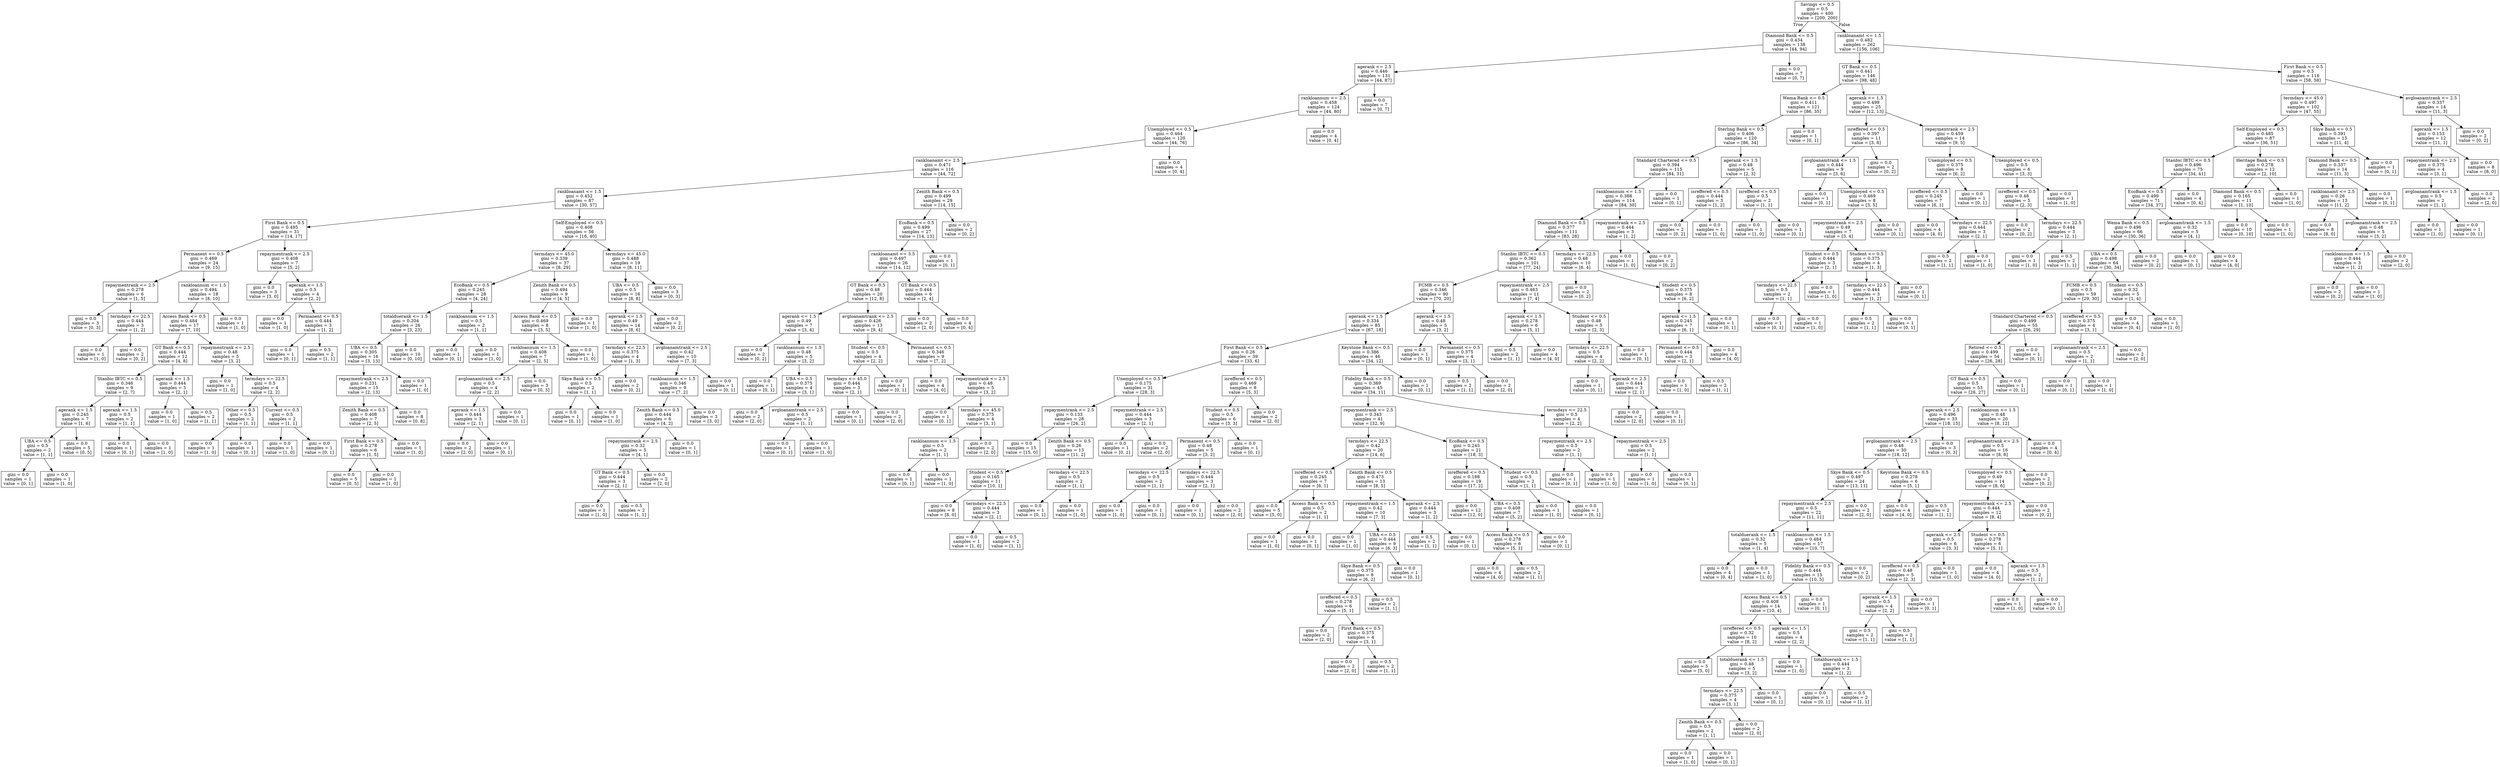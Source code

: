 digraph Tree {
node [shape=box] ;
0 [label="Savings <= 0.5\ngini = 0.5\nsamples = 400\nvalue = [200, 200]"] ;
1 [label="Diamond Bank <= 0.5\ngini = 0.434\nsamples = 138\nvalue = [44, 94]"] ;
0 -> 1 [labeldistance=2.5, labelangle=45, headlabel="True"] ;
2 [label="agerank <= 2.5\ngini = 0.446\nsamples = 131\nvalue = [44, 87]"] ;
1 -> 2 ;
3 [label="rankloannum <= 2.5\ngini = 0.458\nsamples = 124\nvalue = [44, 80]"] ;
2 -> 3 ;
4 [label="Unemployed <= 0.5\ngini = 0.464\nsamples = 120\nvalue = [44, 76]"] ;
3 -> 4 ;
5 [label="rankloanamt <= 2.5\ngini = 0.471\nsamples = 116\nvalue = [44, 72]"] ;
4 -> 5 ;
6 [label="rankloanamt <= 1.5\ngini = 0.452\nsamples = 87\nvalue = [30, 57]"] ;
5 -> 6 ;
7 [label="First Bank <= 0.5\ngini = 0.495\nsamples = 31\nvalue = [14, 17]"] ;
6 -> 7 ;
8 [label="Permanent <= 0.5\ngini = 0.469\nsamples = 24\nvalue = [9, 15]"] ;
7 -> 8 ;
9 [label="repaymentrank <= 2.5\ngini = 0.278\nsamples = 6\nvalue = [1, 5]"] ;
8 -> 9 ;
10 [label="gini = 0.0\nsamples = 3\nvalue = [0, 3]"] ;
9 -> 10 ;
11 [label="termdays <= 22.5\ngini = 0.444\nsamples = 3\nvalue = [1, 2]"] ;
9 -> 11 ;
12 [label="gini = 0.0\nsamples = 1\nvalue = [1, 0]"] ;
11 -> 12 ;
13 [label="gini = 0.0\nsamples = 2\nvalue = [0, 2]"] ;
11 -> 13 ;
14 [label="rankloannum <= 1.5\ngini = 0.494\nsamples = 18\nvalue = [8, 10]"] ;
8 -> 14 ;
15 [label="Access Bank <= 0.5\ngini = 0.484\nsamples = 17\nvalue = [7, 10]"] ;
14 -> 15 ;
16 [label="GT Bank <= 0.5\ngini = 0.444\nsamples = 12\nvalue = [4, 8]"] ;
15 -> 16 ;
17 [label="Stanbic IBTC <= 0.5\ngini = 0.346\nsamples = 9\nvalue = [2, 7]"] ;
16 -> 17 ;
18 [label="agerank <= 1.5\ngini = 0.245\nsamples = 7\nvalue = [1, 6]"] ;
17 -> 18 ;
19 [label="UBA <= 0.5\ngini = 0.5\nsamples = 2\nvalue = [1, 1]"] ;
18 -> 19 ;
20 [label="gini = 0.0\nsamples = 1\nvalue = [0, 1]"] ;
19 -> 20 ;
21 [label="gini = 0.0\nsamples = 1\nvalue = [1, 0]"] ;
19 -> 21 ;
22 [label="gini = 0.0\nsamples = 5\nvalue = [0, 5]"] ;
18 -> 22 ;
23 [label="agerank <= 1.5\ngini = 0.5\nsamples = 2\nvalue = [1, 1]"] ;
17 -> 23 ;
24 [label="gini = 0.0\nsamples = 1\nvalue = [0, 1]"] ;
23 -> 24 ;
25 [label="gini = 0.0\nsamples = 1\nvalue = [1, 0]"] ;
23 -> 25 ;
26 [label="agerank <= 1.5\ngini = 0.444\nsamples = 3\nvalue = [2, 1]"] ;
16 -> 26 ;
27 [label="gini = 0.0\nsamples = 1\nvalue = [1, 0]"] ;
26 -> 27 ;
28 [label="gini = 0.5\nsamples = 2\nvalue = [1, 1]"] ;
26 -> 28 ;
29 [label="repaymentrank <= 2.5\ngini = 0.48\nsamples = 5\nvalue = [3, 2]"] ;
15 -> 29 ;
30 [label="gini = 0.0\nsamples = 1\nvalue = [1, 0]"] ;
29 -> 30 ;
31 [label="termdays <= 22.5\ngini = 0.5\nsamples = 4\nvalue = [2, 2]"] ;
29 -> 31 ;
32 [label="Other <= 0.5\ngini = 0.5\nsamples = 2\nvalue = [1, 1]"] ;
31 -> 32 ;
33 [label="gini = 0.0\nsamples = 1\nvalue = [1, 0]"] ;
32 -> 33 ;
34 [label="gini = 0.0\nsamples = 1\nvalue = [0, 1]"] ;
32 -> 34 ;
35 [label="Current <= 0.5\ngini = 0.5\nsamples = 2\nvalue = [1, 1]"] ;
31 -> 35 ;
36 [label="gini = 0.0\nsamples = 1\nvalue = [1, 0]"] ;
35 -> 36 ;
37 [label="gini = 0.0\nsamples = 1\nvalue = [0, 1]"] ;
35 -> 37 ;
38 [label="gini = 0.0\nsamples = 1\nvalue = [1, 0]"] ;
14 -> 38 ;
39 [label="repaymentrank <= 2.5\ngini = 0.408\nsamples = 7\nvalue = [5, 2]"] ;
7 -> 39 ;
40 [label="gini = 0.0\nsamples = 3\nvalue = [3, 0]"] ;
39 -> 40 ;
41 [label="agerank <= 1.5\ngini = 0.5\nsamples = 4\nvalue = [2, 2]"] ;
39 -> 41 ;
42 [label="gini = 0.0\nsamples = 1\nvalue = [1, 0]"] ;
41 -> 42 ;
43 [label="Permanent <= 0.5\ngini = 0.444\nsamples = 3\nvalue = [1, 2]"] ;
41 -> 43 ;
44 [label="gini = 0.0\nsamples = 1\nvalue = [0, 1]"] ;
43 -> 44 ;
45 [label="gini = 0.5\nsamples = 2\nvalue = [1, 1]"] ;
43 -> 45 ;
46 [label="Self-Employed <= 0.5\ngini = 0.408\nsamples = 56\nvalue = [16, 40]"] ;
6 -> 46 ;
47 [label="termdays <= 45.0\ngini = 0.339\nsamples = 37\nvalue = [8, 29]"] ;
46 -> 47 ;
48 [label="EcoBank <= 0.5\ngini = 0.245\nsamples = 28\nvalue = [4, 24]"] ;
47 -> 48 ;
49 [label="totalduerank <= 1.5\ngini = 0.204\nsamples = 26\nvalue = [3, 23]"] ;
48 -> 49 ;
50 [label="UBA <= 0.5\ngini = 0.305\nsamples = 16\nvalue = [3, 13]"] ;
49 -> 50 ;
51 [label="repaymentrank <= 2.5\ngini = 0.231\nsamples = 15\nvalue = [2, 13]"] ;
50 -> 51 ;
52 [label="Zenith Bank <= 0.5\ngini = 0.408\nsamples = 7\nvalue = [2, 5]"] ;
51 -> 52 ;
53 [label="First Bank <= 0.5\ngini = 0.278\nsamples = 6\nvalue = [1, 5]"] ;
52 -> 53 ;
54 [label="gini = 0.0\nsamples = 5\nvalue = [0, 5]"] ;
53 -> 54 ;
55 [label="gini = 0.0\nsamples = 1\nvalue = [1, 0]"] ;
53 -> 55 ;
56 [label="gini = 0.0\nsamples = 1\nvalue = [1, 0]"] ;
52 -> 56 ;
57 [label="gini = 0.0\nsamples = 8\nvalue = [0, 8]"] ;
51 -> 57 ;
58 [label="gini = 0.0\nsamples = 1\nvalue = [1, 0]"] ;
50 -> 58 ;
59 [label="gini = 0.0\nsamples = 10\nvalue = [0, 10]"] ;
49 -> 59 ;
60 [label="rankloannum <= 1.5\ngini = 0.5\nsamples = 2\nvalue = [1, 1]"] ;
48 -> 60 ;
61 [label="gini = 0.0\nsamples = 1\nvalue = [0, 1]"] ;
60 -> 61 ;
62 [label="gini = 0.0\nsamples = 1\nvalue = [1, 0]"] ;
60 -> 62 ;
63 [label="Zenith Bank <= 0.5\ngini = 0.494\nsamples = 9\nvalue = [4, 5]"] ;
47 -> 63 ;
64 [label="Access Bank <= 0.5\ngini = 0.469\nsamples = 8\nvalue = [3, 5]"] ;
63 -> 64 ;
65 [label="rankloannum <= 1.5\ngini = 0.408\nsamples = 7\nvalue = [2, 5]"] ;
64 -> 65 ;
66 [label="avgloanamtrank <= 2.5\ngini = 0.5\nsamples = 4\nvalue = [2, 2]"] ;
65 -> 66 ;
67 [label="agerank <= 1.5\ngini = 0.444\nsamples = 3\nvalue = [2, 1]"] ;
66 -> 67 ;
68 [label="gini = 0.0\nsamples = 2\nvalue = [2, 0]"] ;
67 -> 68 ;
69 [label="gini = 0.0\nsamples = 1\nvalue = [0, 1]"] ;
67 -> 69 ;
70 [label="gini = 0.0\nsamples = 1\nvalue = [0, 1]"] ;
66 -> 70 ;
71 [label="gini = 0.0\nsamples = 3\nvalue = [0, 3]"] ;
65 -> 71 ;
72 [label="gini = 0.0\nsamples = 1\nvalue = [1, 0]"] ;
64 -> 72 ;
73 [label="gini = 0.0\nsamples = 1\nvalue = [1, 0]"] ;
63 -> 73 ;
74 [label="termdays <= 45.0\ngini = 0.488\nsamples = 19\nvalue = [8, 11]"] ;
46 -> 74 ;
75 [label="UBA <= 0.5\ngini = 0.5\nsamples = 16\nvalue = [8, 8]"] ;
74 -> 75 ;
76 [label="agerank <= 1.5\ngini = 0.49\nsamples = 14\nvalue = [8, 6]"] ;
75 -> 76 ;
77 [label="termdays <= 22.5\ngini = 0.375\nsamples = 4\nvalue = [1, 3]"] ;
76 -> 77 ;
78 [label="Skye Bank <= 0.5\ngini = 0.5\nsamples = 2\nvalue = [1, 1]"] ;
77 -> 78 ;
79 [label="gini = 0.0\nsamples = 1\nvalue = [0, 1]"] ;
78 -> 79 ;
80 [label="gini = 0.0\nsamples = 1\nvalue = [1, 0]"] ;
78 -> 80 ;
81 [label="gini = 0.0\nsamples = 2\nvalue = [0, 2]"] ;
77 -> 81 ;
82 [label="avgloanamtrank <= 2.5\ngini = 0.42\nsamples = 10\nvalue = [7, 3]"] ;
76 -> 82 ;
83 [label="rankloannum <= 1.5\ngini = 0.346\nsamples = 9\nvalue = [7, 2]"] ;
82 -> 83 ;
84 [label="Zenith Bank <= 0.5\ngini = 0.444\nsamples = 6\nvalue = [4, 2]"] ;
83 -> 84 ;
85 [label="repaymentrank <= 2.5\ngini = 0.32\nsamples = 5\nvalue = [4, 1]"] ;
84 -> 85 ;
86 [label="GT Bank <= 0.5\ngini = 0.444\nsamples = 3\nvalue = [2, 1]"] ;
85 -> 86 ;
87 [label="gini = 0.0\nsamples = 1\nvalue = [1, 0]"] ;
86 -> 87 ;
88 [label="gini = 0.5\nsamples = 2\nvalue = [1, 1]"] ;
86 -> 88 ;
89 [label="gini = 0.0\nsamples = 2\nvalue = [2, 0]"] ;
85 -> 89 ;
90 [label="gini = 0.0\nsamples = 1\nvalue = [0, 1]"] ;
84 -> 90 ;
91 [label="gini = 0.0\nsamples = 3\nvalue = [3, 0]"] ;
83 -> 91 ;
92 [label="gini = 0.0\nsamples = 1\nvalue = [0, 1]"] ;
82 -> 92 ;
93 [label="gini = 0.0\nsamples = 2\nvalue = [0, 2]"] ;
75 -> 93 ;
94 [label="gini = 0.0\nsamples = 3\nvalue = [0, 3]"] ;
74 -> 94 ;
95 [label="Zenith Bank <= 0.5\ngini = 0.499\nsamples = 29\nvalue = [14, 15]"] ;
5 -> 95 ;
96 [label="EcoBank <= 0.5\ngini = 0.499\nsamples = 27\nvalue = [14, 13]"] ;
95 -> 96 ;
97 [label="rankloanamt <= 3.5\ngini = 0.497\nsamples = 26\nvalue = [14, 12]"] ;
96 -> 97 ;
98 [label="GT Bank <= 0.5\ngini = 0.48\nsamples = 20\nvalue = [12, 8]"] ;
97 -> 98 ;
99 [label="agerank <= 1.5\ngini = 0.49\nsamples = 7\nvalue = [3, 4]"] ;
98 -> 99 ;
100 [label="gini = 0.0\nsamples = 2\nvalue = [0, 2]"] ;
99 -> 100 ;
101 [label="rankloannum <= 1.5\ngini = 0.48\nsamples = 5\nvalue = [3, 2]"] ;
99 -> 101 ;
102 [label="gini = 0.0\nsamples = 1\nvalue = [0, 1]"] ;
101 -> 102 ;
103 [label="UBA <= 0.5\ngini = 0.375\nsamples = 4\nvalue = [3, 1]"] ;
101 -> 103 ;
104 [label="gini = 0.0\nsamples = 2\nvalue = [2, 0]"] ;
103 -> 104 ;
105 [label="avgloanamtrank <= 2.5\ngini = 0.5\nsamples = 2\nvalue = [1, 1]"] ;
103 -> 105 ;
106 [label="gini = 0.0\nsamples = 1\nvalue = [0, 1]"] ;
105 -> 106 ;
107 [label="gini = 0.0\nsamples = 1\nvalue = [1, 0]"] ;
105 -> 107 ;
108 [label="avgloanamtrank <= 2.5\ngini = 0.426\nsamples = 13\nvalue = [9, 4]"] ;
98 -> 108 ;
109 [label="Student <= 0.5\ngini = 0.5\nsamples = 4\nvalue = [2, 2]"] ;
108 -> 109 ;
110 [label="termdays <= 45.0\ngini = 0.444\nsamples = 3\nvalue = [2, 1]"] ;
109 -> 110 ;
111 [label="gini = 0.0\nsamples = 1\nvalue = [0, 1]"] ;
110 -> 111 ;
112 [label="gini = 0.0\nsamples = 2\nvalue = [2, 0]"] ;
110 -> 112 ;
113 [label="gini = 0.0\nsamples = 1\nvalue = [0, 1]"] ;
109 -> 113 ;
114 [label="Permanent <= 0.5\ngini = 0.346\nsamples = 9\nvalue = [7, 2]"] ;
108 -> 114 ;
115 [label="gini = 0.0\nsamples = 4\nvalue = [4, 0]"] ;
114 -> 115 ;
116 [label="repaymentrank <= 2.5\ngini = 0.48\nsamples = 5\nvalue = [3, 2]"] ;
114 -> 116 ;
117 [label="gini = 0.0\nsamples = 1\nvalue = [0, 1]"] ;
116 -> 117 ;
118 [label="termdays <= 45.0\ngini = 0.375\nsamples = 4\nvalue = [3, 1]"] ;
116 -> 118 ;
119 [label="rankloannum <= 1.5\ngini = 0.5\nsamples = 2\nvalue = [1, 1]"] ;
118 -> 119 ;
120 [label="gini = 0.0\nsamples = 1\nvalue = [0, 1]"] ;
119 -> 120 ;
121 [label="gini = 0.0\nsamples = 1\nvalue = [1, 0]"] ;
119 -> 121 ;
122 [label="gini = 0.0\nsamples = 2\nvalue = [2, 0]"] ;
118 -> 122 ;
123 [label="GT Bank <= 0.5\ngini = 0.444\nsamples = 6\nvalue = [2, 4]"] ;
97 -> 123 ;
124 [label="gini = 0.0\nsamples = 2\nvalue = [2, 0]"] ;
123 -> 124 ;
125 [label="gini = 0.0\nsamples = 4\nvalue = [0, 4]"] ;
123 -> 125 ;
126 [label="gini = 0.0\nsamples = 1\nvalue = [0, 1]"] ;
96 -> 126 ;
127 [label="gini = 0.0\nsamples = 2\nvalue = [0, 2]"] ;
95 -> 127 ;
128 [label="gini = 0.0\nsamples = 4\nvalue = [0, 4]"] ;
4 -> 128 ;
129 [label="gini = 0.0\nsamples = 4\nvalue = [0, 4]"] ;
3 -> 129 ;
130 [label="gini = 0.0\nsamples = 7\nvalue = [0, 7]"] ;
2 -> 130 ;
131 [label="gini = 0.0\nsamples = 7\nvalue = [0, 7]"] ;
1 -> 131 ;
132 [label="rankloanamt <= 1.5\ngini = 0.482\nsamples = 262\nvalue = [156, 106]"] ;
0 -> 132 [labeldistance=2.5, labelangle=-45, headlabel="False"] ;
133 [label="GT Bank <= 0.5\ngini = 0.441\nsamples = 146\nvalue = [98, 48]"] ;
132 -> 133 ;
134 [label="Wema Bank <= 0.5\ngini = 0.411\nsamples = 121\nvalue = [86, 35]"] ;
133 -> 134 ;
135 [label="Sterling Bank <= 0.5\ngini = 0.406\nsamples = 120\nvalue = [86, 34]"] ;
134 -> 135 ;
136 [label="Standard Chartered <= 0.5\ngini = 0.394\nsamples = 115\nvalue = [84, 31]"] ;
135 -> 136 ;
137 [label="rankloannum <= 1.5\ngini = 0.388\nsamples = 114\nvalue = [84, 30]"] ;
136 -> 137 ;
138 [label="Diamond Bank <= 0.5\ngini = 0.377\nsamples = 111\nvalue = [83, 28]"] ;
137 -> 138 ;
139 [label="Stanbic IBTC <= 0.5\ngini = 0.362\nsamples = 101\nvalue = [77, 24]"] ;
138 -> 139 ;
140 [label="FCMB <= 0.5\ngini = 0.346\nsamples = 90\nvalue = [70, 20]"] ;
139 -> 140 ;
141 [label="agerank <= 1.5\ngini = 0.334\nsamples = 85\nvalue = [67, 18]"] ;
140 -> 141 ;
142 [label="First Bank <= 0.5\ngini = 0.26\nsamples = 39\nvalue = [33, 6]"] ;
141 -> 142 ;
143 [label="Unemployed <= 0.5\ngini = 0.175\nsamples = 31\nvalue = [28, 3]"] ;
142 -> 143 ;
144 [label="repaymentrank <= 2.5\ngini = 0.133\nsamples = 28\nvalue = [26, 2]"] ;
143 -> 144 ;
145 [label="gini = 0.0\nsamples = 15\nvalue = [15, 0]"] ;
144 -> 145 ;
146 [label="Zenith Bank <= 0.5\ngini = 0.26\nsamples = 13\nvalue = [11, 2]"] ;
144 -> 146 ;
147 [label="Student <= 0.5\ngini = 0.165\nsamples = 11\nvalue = [10, 1]"] ;
146 -> 147 ;
148 [label="gini = 0.0\nsamples = 8\nvalue = [8, 0]"] ;
147 -> 148 ;
149 [label="termdays <= 22.5\ngini = 0.444\nsamples = 3\nvalue = [2, 1]"] ;
147 -> 149 ;
150 [label="gini = 0.0\nsamples = 1\nvalue = [1, 0]"] ;
149 -> 150 ;
151 [label="gini = 0.5\nsamples = 2\nvalue = [1, 1]"] ;
149 -> 151 ;
152 [label="termdays <= 22.5\ngini = 0.5\nsamples = 2\nvalue = [1, 1]"] ;
146 -> 152 ;
153 [label="gini = 0.0\nsamples = 1\nvalue = [0, 1]"] ;
152 -> 153 ;
154 [label="gini = 0.0\nsamples = 1\nvalue = [1, 0]"] ;
152 -> 154 ;
155 [label="repaymentrank <= 2.5\ngini = 0.444\nsamples = 3\nvalue = [2, 1]"] ;
143 -> 155 ;
156 [label="gini = 0.0\nsamples = 1\nvalue = [0, 1]"] ;
155 -> 156 ;
157 [label="gini = 0.0\nsamples = 2\nvalue = [2, 0]"] ;
155 -> 157 ;
158 [label="isreffered <= 0.5\ngini = 0.469\nsamples = 8\nvalue = [5, 3]"] ;
142 -> 158 ;
159 [label="Student <= 0.5\ngini = 0.5\nsamples = 6\nvalue = [3, 3]"] ;
158 -> 159 ;
160 [label="Permanent <= 0.5\ngini = 0.48\nsamples = 5\nvalue = [3, 2]"] ;
159 -> 160 ;
161 [label="termdays <= 22.5\ngini = 0.5\nsamples = 2\nvalue = [1, 1]"] ;
160 -> 161 ;
162 [label="gini = 0.0\nsamples = 1\nvalue = [1, 0]"] ;
161 -> 162 ;
163 [label="gini = 0.0\nsamples = 1\nvalue = [0, 1]"] ;
161 -> 163 ;
164 [label="termdays <= 22.5\ngini = 0.444\nsamples = 3\nvalue = [2, 1]"] ;
160 -> 164 ;
165 [label="gini = 0.0\nsamples = 1\nvalue = [0, 1]"] ;
164 -> 165 ;
166 [label="gini = 0.0\nsamples = 2\nvalue = [2, 0]"] ;
164 -> 166 ;
167 [label="gini = 0.0\nsamples = 1\nvalue = [0, 1]"] ;
159 -> 167 ;
168 [label="gini = 0.0\nsamples = 2\nvalue = [2, 0]"] ;
158 -> 168 ;
169 [label="Keystone Bank <= 0.5\ngini = 0.386\nsamples = 46\nvalue = [34, 12]"] ;
141 -> 169 ;
170 [label="Fidelity Bank <= 0.5\ngini = 0.369\nsamples = 45\nvalue = [34, 11]"] ;
169 -> 170 ;
171 [label="repaymentrank <= 2.5\ngini = 0.343\nsamples = 41\nvalue = [32, 9]"] ;
170 -> 171 ;
172 [label="termdays <= 22.5\ngini = 0.42\nsamples = 20\nvalue = [14, 6]"] ;
171 -> 172 ;
173 [label="isreffered <= 0.5\ngini = 0.245\nsamples = 7\nvalue = [6, 1]"] ;
172 -> 173 ;
174 [label="gini = 0.0\nsamples = 5\nvalue = [5, 0]"] ;
173 -> 174 ;
175 [label="Access Bank <= 0.5\ngini = 0.5\nsamples = 2\nvalue = [1, 1]"] ;
173 -> 175 ;
176 [label="gini = 0.0\nsamples = 1\nvalue = [1, 0]"] ;
175 -> 176 ;
177 [label="gini = 0.0\nsamples = 1\nvalue = [0, 1]"] ;
175 -> 177 ;
178 [label="Zenith Bank <= 0.5\ngini = 0.473\nsamples = 13\nvalue = [8, 5]"] ;
172 -> 178 ;
179 [label="repaymentrank <= 1.5\ngini = 0.42\nsamples = 10\nvalue = [7, 3]"] ;
178 -> 179 ;
180 [label="gini = 0.0\nsamples = 1\nvalue = [1, 0]"] ;
179 -> 180 ;
181 [label="UBA <= 0.5\ngini = 0.444\nsamples = 9\nvalue = [6, 3]"] ;
179 -> 181 ;
182 [label="Skye Bank <= 0.5\ngini = 0.375\nsamples = 8\nvalue = [6, 2]"] ;
181 -> 182 ;
183 [label="isreffered <= 0.5\ngini = 0.278\nsamples = 6\nvalue = [5, 1]"] ;
182 -> 183 ;
184 [label="gini = 0.0\nsamples = 2\nvalue = [2, 0]"] ;
183 -> 184 ;
185 [label="First Bank <= 0.5\ngini = 0.375\nsamples = 4\nvalue = [3, 1]"] ;
183 -> 185 ;
186 [label="gini = 0.0\nsamples = 2\nvalue = [2, 0]"] ;
185 -> 186 ;
187 [label="gini = 0.5\nsamples = 2\nvalue = [1, 1]"] ;
185 -> 187 ;
188 [label="gini = 0.5\nsamples = 2\nvalue = [1, 1]"] ;
182 -> 188 ;
189 [label="gini = 0.0\nsamples = 1\nvalue = [0, 1]"] ;
181 -> 189 ;
190 [label="agerank <= 2.5\ngini = 0.444\nsamples = 3\nvalue = [1, 2]"] ;
178 -> 190 ;
191 [label="gini = 0.5\nsamples = 2\nvalue = [1, 1]"] ;
190 -> 191 ;
192 [label="gini = 0.0\nsamples = 1\nvalue = [0, 1]"] ;
190 -> 192 ;
193 [label="EcoBank <= 0.5\ngini = 0.245\nsamples = 21\nvalue = [18, 3]"] ;
171 -> 193 ;
194 [label="isreffered <= 0.5\ngini = 0.188\nsamples = 19\nvalue = [17, 2]"] ;
193 -> 194 ;
195 [label="gini = 0.0\nsamples = 12\nvalue = [12, 0]"] ;
194 -> 195 ;
196 [label="UBA <= 0.5\ngini = 0.408\nsamples = 7\nvalue = [5, 2]"] ;
194 -> 196 ;
197 [label="Access Bank <= 0.5\ngini = 0.278\nsamples = 6\nvalue = [5, 1]"] ;
196 -> 197 ;
198 [label="gini = 0.0\nsamples = 4\nvalue = [4, 0]"] ;
197 -> 198 ;
199 [label="gini = 0.5\nsamples = 2\nvalue = [1, 1]"] ;
197 -> 199 ;
200 [label="gini = 0.0\nsamples = 1\nvalue = [0, 1]"] ;
196 -> 200 ;
201 [label="Student <= 0.5\ngini = 0.5\nsamples = 2\nvalue = [1, 1]"] ;
193 -> 201 ;
202 [label="gini = 0.0\nsamples = 1\nvalue = [1, 0]"] ;
201 -> 202 ;
203 [label="gini = 0.0\nsamples = 1\nvalue = [0, 1]"] ;
201 -> 203 ;
204 [label="termdays <= 22.5\ngini = 0.5\nsamples = 4\nvalue = [2, 2]"] ;
170 -> 204 ;
205 [label="repaymentrank <= 2.5\ngini = 0.5\nsamples = 2\nvalue = [1, 1]"] ;
204 -> 205 ;
206 [label="gini = 0.0\nsamples = 1\nvalue = [0, 1]"] ;
205 -> 206 ;
207 [label="gini = 0.0\nsamples = 1\nvalue = [1, 0]"] ;
205 -> 207 ;
208 [label="repaymentrank <= 2.5\ngini = 0.5\nsamples = 2\nvalue = [1, 1]"] ;
204 -> 208 ;
209 [label="gini = 0.0\nsamples = 1\nvalue = [1, 0]"] ;
208 -> 209 ;
210 [label="gini = 0.0\nsamples = 1\nvalue = [0, 1]"] ;
208 -> 210 ;
211 [label="gini = 0.0\nsamples = 1\nvalue = [0, 1]"] ;
169 -> 211 ;
212 [label="agerank <= 1.5\ngini = 0.48\nsamples = 5\nvalue = [3, 2]"] ;
140 -> 212 ;
213 [label="gini = 0.0\nsamples = 1\nvalue = [0, 1]"] ;
212 -> 213 ;
214 [label="Permanent <= 0.5\ngini = 0.375\nsamples = 4\nvalue = [3, 1]"] ;
212 -> 214 ;
215 [label="gini = 0.5\nsamples = 2\nvalue = [1, 1]"] ;
214 -> 215 ;
216 [label="gini = 0.0\nsamples = 2\nvalue = [2, 0]"] ;
214 -> 216 ;
217 [label="repaymentrank <= 2.5\ngini = 0.463\nsamples = 11\nvalue = [7, 4]"] ;
139 -> 217 ;
218 [label="agerank <= 1.5\ngini = 0.278\nsamples = 6\nvalue = [5, 1]"] ;
217 -> 218 ;
219 [label="gini = 0.5\nsamples = 2\nvalue = [1, 1]"] ;
218 -> 219 ;
220 [label="gini = 0.0\nsamples = 4\nvalue = [4, 0]"] ;
218 -> 220 ;
221 [label="Student <= 0.5\ngini = 0.48\nsamples = 5\nvalue = [2, 3]"] ;
217 -> 221 ;
222 [label="termdays <= 22.5\ngini = 0.5\nsamples = 4\nvalue = [2, 2]"] ;
221 -> 222 ;
223 [label="gini = 0.0\nsamples = 1\nvalue = [0, 1]"] ;
222 -> 223 ;
224 [label="agerank <= 2.5\ngini = 0.444\nsamples = 3\nvalue = [2, 1]"] ;
222 -> 224 ;
225 [label="gini = 0.0\nsamples = 2\nvalue = [2, 0]"] ;
224 -> 225 ;
226 [label="gini = 0.0\nsamples = 1\nvalue = [0, 1]"] ;
224 -> 226 ;
227 [label="gini = 0.0\nsamples = 1\nvalue = [0, 1]"] ;
221 -> 227 ;
228 [label="termdays <= 22.5\ngini = 0.48\nsamples = 10\nvalue = [6, 4]"] ;
138 -> 228 ;
229 [label="gini = 0.0\nsamples = 2\nvalue = [0, 2]"] ;
228 -> 229 ;
230 [label="Student <= 0.5\ngini = 0.375\nsamples = 8\nvalue = [6, 2]"] ;
228 -> 230 ;
231 [label="agerank <= 1.5\ngini = 0.245\nsamples = 7\nvalue = [6, 1]"] ;
230 -> 231 ;
232 [label="Permanent <= 0.5\ngini = 0.444\nsamples = 3\nvalue = [2, 1]"] ;
231 -> 232 ;
233 [label="gini = 0.0\nsamples = 1\nvalue = [1, 0]"] ;
232 -> 233 ;
234 [label="gini = 0.5\nsamples = 2\nvalue = [1, 1]"] ;
232 -> 234 ;
235 [label="gini = 0.0\nsamples = 4\nvalue = [4, 0]"] ;
231 -> 235 ;
236 [label="gini = 0.0\nsamples = 1\nvalue = [0, 1]"] ;
230 -> 236 ;
237 [label="repaymentrank <= 2.5\ngini = 0.444\nsamples = 3\nvalue = [1, 2]"] ;
137 -> 237 ;
238 [label="gini = 0.0\nsamples = 1\nvalue = [1, 0]"] ;
237 -> 238 ;
239 [label="gini = 0.0\nsamples = 2\nvalue = [0, 2]"] ;
237 -> 239 ;
240 [label="gini = 0.0\nsamples = 1\nvalue = [0, 1]"] ;
136 -> 240 ;
241 [label="agerank <= 1.5\ngini = 0.48\nsamples = 5\nvalue = [2, 3]"] ;
135 -> 241 ;
242 [label="isreffered <= 0.5\ngini = 0.444\nsamples = 3\nvalue = [1, 2]"] ;
241 -> 242 ;
243 [label="gini = 0.0\nsamples = 2\nvalue = [0, 2]"] ;
242 -> 243 ;
244 [label="gini = 0.0\nsamples = 1\nvalue = [1, 0]"] ;
242 -> 244 ;
245 [label="isreffered <= 0.5\ngini = 0.5\nsamples = 2\nvalue = [1, 1]"] ;
241 -> 245 ;
246 [label="gini = 0.0\nsamples = 1\nvalue = [1, 0]"] ;
245 -> 246 ;
247 [label="gini = 0.0\nsamples = 1\nvalue = [0, 1]"] ;
245 -> 247 ;
248 [label="gini = 0.0\nsamples = 1\nvalue = [0, 1]"] ;
134 -> 248 ;
249 [label="agerank <= 1.5\ngini = 0.499\nsamples = 25\nvalue = [12, 13]"] ;
133 -> 249 ;
250 [label="isreffered <= 0.5\ngini = 0.397\nsamples = 11\nvalue = [3, 8]"] ;
249 -> 250 ;
251 [label="avgloanamtrank <= 1.5\ngini = 0.444\nsamples = 9\nvalue = [3, 6]"] ;
250 -> 251 ;
252 [label="gini = 0.0\nsamples = 1\nvalue = [0, 1]"] ;
251 -> 252 ;
253 [label="Unemployed <= 0.5\ngini = 0.469\nsamples = 8\nvalue = [3, 5]"] ;
251 -> 253 ;
254 [label="repaymentrank <= 2.5\ngini = 0.49\nsamples = 7\nvalue = [3, 4]"] ;
253 -> 254 ;
255 [label="Student <= 0.5\ngini = 0.444\nsamples = 3\nvalue = [2, 1]"] ;
254 -> 255 ;
256 [label="termdays <= 22.5\ngini = 0.5\nsamples = 2\nvalue = [1, 1]"] ;
255 -> 256 ;
257 [label="gini = 0.0\nsamples = 1\nvalue = [0, 1]"] ;
256 -> 257 ;
258 [label="gini = 0.0\nsamples = 1\nvalue = [1, 0]"] ;
256 -> 258 ;
259 [label="gini = 0.0\nsamples = 1\nvalue = [1, 0]"] ;
255 -> 259 ;
260 [label="Student <= 0.5\ngini = 0.375\nsamples = 4\nvalue = [1, 3]"] ;
254 -> 260 ;
261 [label="termdays <= 22.5\ngini = 0.444\nsamples = 3\nvalue = [1, 2]"] ;
260 -> 261 ;
262 [label="gini = 0.5\nsamples = 2\nvalue = [1, 1]"] ;
261 -> 262 ;
263 [label="gini = 0.0\nsamples = 1\nvalue = [0, 1]"] ;
261 -> 263 ;
264 [label="gini = 0.0\nsamples = 1\nvalue = [0, 1]"] ;
260 -> 264 ;
265 [label="gini = 0.0\nsamples = 1\nvalue = [0, 1]"] ;
253 -> 265 ;
266 [label="gini = 0.0\nsamples = 2\nvalue = [0, 2]"] ;
250 -> 266 ;
267 [label="repaymentrank <= 2.5\ngini = 0.459\nsamples = 14\nvalue = [9, 5]"] ;
249 -> 267 ;
268 [label="Unemployed <= 0.5\ngini = 0.375\nsamples = 8\nvalue = [6, 2]"] ;
267 -> 268 ;
269 [label="isreffered <= 0.5\ngini = 0.245\nsamples = 7\nvalue = [6, 1]"] ;
268 -> 269 ;
270 [label="gini = 0.0\nsamples = 4\nvalue = [4, 0]"] ;
269 -> 270 ;
271 [label="termdays <= 22.5\ngini = 0.444\nsamples = 3\nvalue = [2, 1]"] ;
269 -> 271 ;
272 [label="gini = 0.5\nsamples = 2\nvalue = [1, 1]"] ;
271 -> 272 ;
273 [label="gini = 0.0\nsamples = 1\nvalue = [1, 0]"] ;
271 -> 273 ;
274 [label="gini = 0.0\nsamples = 1\nvalue = [0, 1]"] ;
268 -> 274 ;
275 [label="Unemployed <= 0.5\ngini = 0.5\nsamples = 6\nvalue = [3, 3]"] ;
267 -> 275 ;
276 [label="isreffered <= 0.5\ngini = 0.48\nsamples = 5\nvalue = [2, 3]"] ;
275 -> 276 ;
277 [label="gini = 0.0\nsamples = 2\nvalue = [0, 2]"] ;
276 -> 277 ;
278 [label="termdays <= 22.5\ngini = 0.444\nsamples = 3\nvalue = [2, 1]"] ;
276 -> 278 ;
279 [label="gini = 0.0\nsamples = 1\nvalue = [1, 0]"] ;
278 -> 279 ;
280 [label="gini = 0.5\nsamples = 2\nvalue = [1, 1]"] ;
278 -> 280 ;
281 [label="gini = 0.0\nsamples = 1\nvalue = [1, 0]"] ;
275 -> 281 ;
282 [label="First Bank <= 0.5\ngini = 0.5\nsamples = 116\nvalue = [58, 58]"] ;
132 -> 282 ;
283 [label="termdays <= 45.0\ngini = 0.497\nsamples = 102\nvalue = [47, 55]"] ;
282 -> 283 ;
284 [label="Self-Employed <= 0.5\ngini = 0.485\nsamples = 87\nvalue = [36, 51]"] ;
283 -> 284 ;
285 [label="Stanbic IBTC <= 0.5\ngini = 0.496\nsamples = 75\nvalue = [34, 41]"] ;
284 -> 285 ;
286 [label="EcoBank <= 0.5\ngini = 0.499\nsamples = 71\nvalue = [34, 37]"] ;
285 -> 286 ;
287 [label="Wema Bank <= 0.5\ngini = 0.496\nsamples = 66\nvalue = [30, 36]"] ;
286 -> 287 ;
288 [label="UBA <= 0.5\ngini = 0.498\nsamples = 64\nvalue = [30, 34]"] ;
287 -> 288 ;
289 [label="FCMB <= 0.5\ngini = 0.5\nsamples = 59\nvalue = [29, 30]"] ;
288 -> 289 ;
290 [label="Standard Chartered <= 0.5\ngini = 0.499\nsamples = 55\nvalue = [26, 29]"] ;
289 -> 290 ;
291 [label="Retired <= 0.5\ngini = 0.499\nsamples = 54\nvalue = [26, 28]"] ;
290 -> 291 ;
292 [label="GT Bank <= 0.5\ngini = 0.5\nsamples = 53\nvalue = [26, 27]"] ;
291 -> 292 ;
293 [label="agerank <= 2.5\ngini = 0.496\nsamples = 33\nvalue = [18, 15]"] ;
292 -> 293 ;
294 [label="avgloanamtrank <= 2.5\ngini = 0.48\nsamples = 30\nvalue = [18, 12]"] ;
293 -> 294 ;
295 [label="Skye Bank <= 0.5\ngini = 0.497\nsamples = 24\nvalue = [13, 11]"] ;
294 -> 295 ;
296 [label="repaymentrank <= 2.5\ngini = 0.5\nsamples = 22\nvalue = [11, 11]"] ;
295 -> 296 ;
297 [label="totalduerank <= 1.5\ngini = 0.32\nsamples = 5\nvalue = [1, 4]"] ;
296 -> 297 ;
298 [label="gini = 0.0\nsamples = 4\nvalue = [0, 4]"] ;
297 -> 298 ;
299 [label="gini = 0.0\nsamples = 1\nvalue = [1, 0]"] ;
297 -> 299 ;
300 [label="rankloannum <= 1.5\ngini = 0.484\nsamples = 17\nvalue = [10, 7]"] ;
296 -> 300 ;
301 [label="Fidelity Bank <= 0.5\ngini = 0.444\nsamples = 15\nvalue = [10, 5]"] ;
300 -> 301 ;
302 [label="Access Bank <= 0.5\ngini = 0.408\nsamples = 14\nvalue = [10, 4]"] ;
301 -> 302 ;
303 [label="isreffered <= 0.5\ngini = 0.32\nsamples = 10\nvalue = [8, 2]"] ;
302 -> 303 ;
304 [label="gini = 0.0\nsamples = 5\nvalue = [5, 0]"] ;
303 -> 304 ;
305 [label="totalduerank <= 1.5\ngini = 0.48\nsamples = 5\nvalue = [3, 2]"] ;
303 -> 305 ;
306 [label="termdays <= 22.5\ngini = 0.375\nsamples = 4\nvalue = [3, 1]"] ;
305 -> 306 ;
307 [label="Zenith Bank <= 0.5\ngini = 0.5\nsamples = 2\nvalue = [1, 1]"] ;
306 -> 307 ;
308 [label="gini = 0.0\nsamples = 1\nvalue = [1, 0]"] ;
307 -> 308 ;
309 [label="gini = 0.0\nsamples = 1\nvalue = [0, 1]"] ;
307 -> 309 ;
310 [label="gini = 0.0\nsamples = 2\nvalue = [2, 0]"] ;
306 -> 310 ;
311 [label="gini = 0.0\nsamples = 1\nvalue = [0, 1]"] ;
305 -> 311 ;
312 [label="agerank <= 1.5\ngini = 0.5\nsamples = 4\nvalue = [2, 2]"] ;
302 -> 312 ;
313 [label="gini = 0.0\nsamples = 1\nvalue = [1, 0]"] ;
312 -> 313 ;
314 [label="totalduerank <= 1.5\ngini = 0.444\nsamples = 3\nvalue = [1, 2]"] ;
312 -> 314 ;
315 [label="gini = 0.0\nsamples = 1\nvalue = [0, 1]"] ;
314 -> 315 ;
316 [label="gini = 0.5\nsamples = 2\nvalue = [1, 1]"] ;
314 -> 316 ;
317 [label="gini = 0.0\nsamples = 1\nvalue = [0, 1]"] ;
301 -> 317 ;
318 [label="gini = 0.0\nsamples = 2\nvalue = [0, 2]"] ;
300 -> 318 ;
319 [label="gini = 0.0\nsamples = 2\nvalue = [2, 0]"] ;
295 -> 319 ;
320 [label="Keystone Bank <= 0.5\ngini = 0.278\nsamples = 6\nvalue = [5, 1]"] ;
294 -> 320 ;
321 [label="gini = 0.0\nsamples = 4\nvalue = [4, 0]"] ;
320 -> 321 ;
322 [label="gini = 0.5\nsamples = 2\nvalue = [1, 1]"] ;
320 -> 322 ;
323 [label="gini = 0.0\nsamples = 3\nvalue = [0, 3]"] ;
293 -> 323 ;
324 [label="rankloannum <= 1.5\ngini = 0.48\nsamples = 20\nvalue = [8, 12]"] ;
292 -> 324 ;
325 [label="avgloanamtrank <= 2.5\ngini = 0.5\nsamples = 16\nvalue = [8, 8]"] ;
324 -> 325 ;
326 [label="Unemployed <= 0.5\ngini = 0.49\nsamples = 14\nvalue = [8, 6]"] ;
325 -> 326 ;
327 [label="repaymentrank <= 2.5\ngini = 0.444\nsamples = 12\nvalue = [8, 4]"] ;
326 -> 327 ;
328 [label="agerank <= 2.5\ngini = 0.5\nsamples = 6\nvalue = [3, 3]"] ;
327 -> 328 ;
329 [label="isreffered <= 0.5\ngini = 0.48\nsamples = 5\nvalue = [2, 3]"] ;
328 -> 329 ;
330 [label="agerank <= 1.5\ngini = 0.5\nsamples = 4\nvalue = [2, 2]"] ;
329 -> 330 ;
331 [label="gini = 0.5\nsamples = 2\nvalue = [1, 1]"] ;
330 -> 331 ;
332 [label="gini = 0.5\nsamples = 2\nvalue = [1, 1]"] ;
330 -> 332 ;
333 [label="gini = 0.0\nsamples = 1\nvalue = [0, 1]"] ;
329 -> 333 ;
334 [label="gini = 0.0\nsamples = 1\nvalue = [1, 0]"] ;
328 -> 334 ;
335 [label="Student <= 0.5\ngini = 0.278\nsamples = 6\nvalue = [5, 1]"] ;
327 -> 335 ;
336 [label="gini = 0.0\nsamples = 4\nvalue = [4, 0]"] ;
335 -> 336 ;
337 [label="agerank <= 1.5\ngini = 0.5\nsamples = 2\nvalue = [1, 1]"] ;
335 -> 337 ;
338 [label="gini = 0.0\nsamples = 1\nvalue = [1, 0]"] ;
337 -> 338 ;
339 [label="gini = 0.0\nsamples = 1\nvalue = [0, 1]"] ;
337 -> 339 ;
340 [label="gini = 0.0\nsamples = 2\nvalue = [0, 2]"] ;
326 -> 340 ;
341 [label="gini = 0.0\nsamples = 2\nvalue = [0, 2]"] ;
325 -> 341 ;
342 [label="gini = 0.0\nsamples = 4\nvalue = [0, 4]"] ;
324 -> 342 ;
343 [label="gini = 0.0\nsamples = 1\nvalue = [0, 1]"] ;
291 -> 343 ;
344 [label="gini = 0.0\nsamples = 1\nvalue = [0, 1]"] ;
290 -> 344 ;
345 [label="isreffered <= 0.5\ngini = 0.375\nsamples = 4\nvalue = [3, 1]"] ;
289 -> 345 ;
346 [label="avgloanamtrank <= 2.5\ngini = 0.5\nsamples = 2\nvalue = [1, 1]"] ;
345 -> 346 ;
347 [label="gini = 0.0\nsamples = 1\nvalue = [0, 1]"] ;
346 -> 347 ;
348 [label="gini = 0.0\nsamples = 1\nvalue = [1, 0]"] ;
346 -> 348 ;
349 [label="gini = 0.0\nsamples = 2\nvalue = [2, 0]"] ;
345 -> 349 ;
350 [label="Student <= 0.5\ngini = 0.32\nsamples = 5\nvalue = [1, 4]"] ;
288 -> 350 ;
351 [label="gini = 0.0\nsamples = 4\nvalue = [0, 4]"] ;
350 -> 351 ;
352 [label="gini = 0.0\nsamples = 1\nvalue = [1, 0]"] ;
350 -> 352 ;
353 [label="gini = 0.0\nsamples = 2\nvalue = [0, 2]"] ;
287 -> 353 ;
354 [label="avgloanamtrank <= 1.5\ngini = 0.32\nsamples = 5\nvalue = [4, 1]"] ;
286 -> 354 ;
355 [label="gini = 0.0\nsamples = 1\nvalue = [0, 1]"] ;
354 -> 355 ;
356 [label="gini = 0.0\nsamples = 4\nvalue = [4, 0]"] ;
354 -> 356 ;
357 [label="gini = 0.0\nsamples = 4\nvalue = [0, 4]"] ;
285 -> 357 ;
358 [label="Heritage Bank <= 0.5\ngini = 0.278\nsamples = 12\nvalue = [2, 10]"] ;
284 -> 358 ;
359 [label="Diamond Bank <= 0.5\ngini = 0.165\nsamples = 11\nvalue = [1, 10]"] ;
358 -> 359 ;
360 [label="gini = 0.0\nsamples = 10\nvalue = [0, 10]"] ;
359 -> 360 ;
361 [label="gini = 0.0\nsamples = 1\nvalue = [1, 0]"] ;
359 -> 361 ;
362 [label="gini = 0.0\nsamples = 1\nvalue = [1, 0]"] ;
358 -> 362 ;
363 [label="Skye Bank <= 0.5\ngini = 0.391\nsamples = 15\nvalue = [11, 4]"] ;
283 -> 363 ;
364 [label="Diamond Bank <= 0.5\ngini = 0.337\nsamples = 14\nvalue = [11, 3]"] ;
363 -> 364 ;
365 [label="rankloanamt <= 2.5\ngini = 0.26\nsamples = 13\nvalue = [11, 2]"] ;
364 -> 365 ;
366 [label="gini = 0.0\nsamples = 8\nvalue = [8, 0]"] ;
365 -> 366 ;
367 [label="avgloanamtrank <= 2.5\ngini = 0.48\nsamples = 5\nvalue = [3, 2]"] ;
365 -> 367 ;
368 [label="rankloannum <= 1.5\ngini = 0.444\nsamples = 3\nvalue = [1, 2]"] ;
367 -> 368 ;
369 [label="gini = 0.0\nsamples = 2\nvalue = [0, 2]"] ;
368 -> 369 ;
370 [label="gini = 0.0\nsamples = 1\nvalue = [1, 0]"] ;
368 -> 370 ;
371 [label="gini = 0.0\nsamples = 2\nvalue = [2, 0]"] ;
367 -> 371 ;
372 [label="gini = 0.0\nsamples = 1\nvalue = [0, 1]"] ;
364 -> 372 ;
373 [label="gini = 0.0\nsamples = 1\nvalue = [0, 1]"] ;
363 -> 373 ;
374 [label="avgloanamtrank <= 2.5\ngini = 0.337\nsamples = 14\nvalue = [11, 3]"] ;
282 -> 374 ;
375 [label="agerank <= 1.5\ngini = 0.153\nsamples = 12\nvalue = [11, 1]"] ;
374 -> 375 ;
376 [label="repaymentrank <= 2.5\ngini = 0.375\nsamples = 4\nvalue = [3, 1]"] ;
375 -> 376 ;
377 [label="avgloanamtrank <= 1.5\ngini = 0.5\nsamples = 2\nvalue = [1, 1]"] ;
376 -> 377 ;
378 [label="gini = 0.0\nsamples = 1\nvalue = [1, 0]"] ;
377 -> 378 ;
379 [label="gini = 0.0\nsamples = 1\nvalue = [0, 1]"] ;
377 -> 379 ;
380 [label="gini = 0.0\nsamples = 2\nvalue = [2, 0]"] ;
376 -> 380 ;
381 [label="gini = 0.0\nsamples = 8\nvalue = [8, 0]"] ;
375 -> 381 ;
382 [label="gini = 0.0\nsamples = 2\nvalue = [0, 2]"] ;
374 -> 382 ;
}